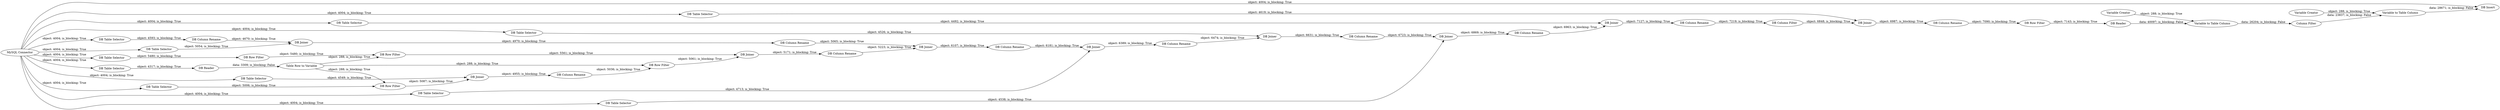 digraph {
	"5702674833313560717_87" [label="DB Column Rename"]
	"5702674833313560717_63" [label="DB Joiner"]
	"5702674833313560717_62" [label="DB Table Selector"]
	"5702674833313560717_75" [label="DB Column Rename"]
	"5702674833313560717_32" [label="DB Table Selector"]
	"5702674833313560717_64" [label="DB Joiner"]
	"5702674833313560717_45" [label="DB Table Selector"]
	"5702674833313560717_142" [label="Variable Creator"]
	"5702674833313560717_81" [label="DB Insert"]
	"5702674833313560717_79" [label="DB Column Rename"]
	"5702674833313560717_133" [label="Table Row to Variable"]
	"5702674833313560717_70" [label="DB Joiner"]
	"5702674833313560717_80" [label="DB Reader"]
	"5702674833313560717_33" [label="DB Table Selector"]
	"5702674833313560717_36" [label="DB Table Selector"]
	"5702674833313560717_88" [label="DB Row Filter"]
	"5702674833313560717_35" [label="DB Table Selector"]
	"5702674833313560717_73" [label="DB Column Rename"]
	"5702674833313560717_77" [label="DB Column Rename"]
	"5702674833313560717_83" [label="DB Joiner"]
	"5702674833313560717_139" [label="DB Row Filter"]
	"5702674833313560717_89" [label="Variable Creator"]
	"5702674833313560717_144" [label="Column Filter"]
	"5702674833313560717_68" [label="DB Column Rename"]
	"5702674833313560717_59" [label="DB Row Filter"]
	"5702674833313560717_61" [label="DB Joiner"]
	"5702674833313560717_65" [label="DB Column Rename"]
	"5702674833313560717_37" [label="DB Table Selector"]
	"5702674833313560717_131" [label="DB Table Selector"]
	"5702674833313560717_86" [label="DB Joiner"]
	"5702674833313560717_78" [label="DB Column Filter"]
	"5702674833313560717_85" [label="DB Table Selector"]
	"5702674833313560717_69" [label="DB Joiner"]
	"5702674833313560717_42" [label="DB Table Selector"]
	"5702674833313560717_82" [label="DB Table Selector"]
	"5702674833313560717_134" [label="DB Reader"]
	"5702674833313560717_74" [label="DB Column Rename"]
	"5702674833313560717_71" [label="MySQL Connector"]
	"5702674833313560717_137" [label="DB Row Filter"]
	"5702674833313560717_90" [label="Variable to Table Column"]
	"5702674833313560717_138" [label="DB Row Filter"]
	"5702674833313560717_76" [label="DB Joiner"]
	"5702674833313560717_31" [label="DB Joiner"]
	"5702674833313560717_67" [label="DB Column Rename"]
	"5702674833313560717_66" [label="DB Column Rename"]
	"5702674833313560717_143" [label="Variable to Table Column"]
	"5702674833313560717_71" -> "5702674833313560717_33" [label="object: 4004; is_blocking: True"]
	"5702674833313560717_71" -> "5702674833313560717_85" [label="object: 4004; is_blocking: True"]
	"5702674833313560717_33" -> "5702674833313560717_139" [label="object: 5006; is_blocking: True"]
	"5702674833313560717_37" -> "5702674833313560717_70" [label="object: 4538; is_blocking: True"]
	"5702674833313560717_69" -> "5702674833313560717_73" [label="object: 6631; is_blocking: True"]
	"5702674833313560717_83" -> "5702674833313560717_79" [label="object: 6987; is_blocking: True"]
	"5702674833313560717_85" -> "5702674833313560717_86" [label="object: 4549; is_blocking: True"]
	"5702674833313560717_71" -> "5702674833313560717_42" [label="object: 4004; is_blocking: True"]
	"5702674833313560717_79" -> "5702674833313560717_88" [label="object: 7090; is_blocking: True"]
	"5702674833313560717_73" -> "5702674833313560717_70" [label="object: 6723; is_blocking: True"]
	"5702674833313560717_82" -> "5702674833313560717_83" [label="object: 4619; is_blocking: True"]
	"5702674833313560717_133" -> "5702674833313560717_138" [label="object: 288; is_blocking: True"]
	"5702674833313560717_59" -> "5702674833313560717_137" [label="object: 5480; is_blocking: True"]
	"5702674833313560717_139" -> "5702674833313560717_86" [label="object: 5087; is_blocking: True"]
	"5702674833313560717_71" -> "5702674833313560717_82" [label="object: 4004; is_blocking: True"]
	"5702674833313560717_71" -> "5702674833313560717_36" [label="object: 4004; is_blocking: True"]
	"5702674833313560717_90" -> "5702674833313560717_144" [label="data: 26204; is_blocking: False"]
	"5702674833313560717_134" -> "5702674833313560717_133" [label="data: 3309; is_blocking: False"]
	"5702674833313560717_42" -> "5702674833313560717_63" [label="object: 5054; is_blocking: True"]
	"5702674833313560717_35" -> "5702674833313560717_69" [label="object: 4526; is_blocking: True"]
	"5702674833313560717_65" -> "5702674833313560717_61" [label="object: 5223; is_blocking: True"]
	"5702674833313560717_131" -> "5702674833313560717_134" [label="object: 4317; is_blocking: True"]
	"5702674833313560717_75" -> "5702674833313560717_76" [label="object: 6963; is_blocking: True"]
	"5702674833313560717_36" -> "5702674833313560717_64" [label="object: 4713; is_blocking: True"]
	"5702674833313560717_68" -> "5702674833313560717_69" [label="object: 6474; is_blocking: True"]
	"5702674833313560717_61" -> "5702674833313560717_67" [label="object: 6107; is_blocking: True"]
	"5702674833313560717_133" -> "5702674833313560717_139" [label="object: 288; is_blocking: True"]
	"5702674833313560717_143" -> "5702674833313560717_81" [label="data: 28671; is_blocking: False"]
	"5702674833313560717_133" -> "5702674833313560717_137" [label="object: 288; is_blocking: True"]
	"5702674833313560717_74" -> "5702674833313560717_63" [label="object: 4670; is_blocking: True"]
	"5702674833313560717_71" -> "5702674833313560717_62" [label="object: 4004; is_blocking: True"]
	"5702674833313560717_138" -> "5702674833313560717_31" [label="object: 5061; is_blocking: True"]
	"5702674833313560717_89" -> "5702674833313560717_90" [label="object: 288; is_blocking: True"]
	"5702674833313560717_71" -> "5702674833313560717_45" [label="object: 4004; is_blocking: True"]
	"5702674833313560717_67" -> "5702674833313560717_64" [label="object: 6181; is_blocking: True"]
	"5702674833313560717_32" -> "5702674833313560717_59" [label="object: 5480; is_blocking: True"]
	"5702674833313560717_144" -> "5702674833313560717_143" [label="data: 23837; is_blocking: False"]
	"5702674833313560717_31" -> "5702674833313560717_65" [label="object: 5171; is_blocking: True"]
	"5702674833313560717_63" -> "5702674833313560717_66" [label="object: 4970; is_blocking: True"]
	"5702674833313560717_137" -> "5702674833313560717_31" [label="object: 5561; is_blocking: True"]
	"5702674833313560717_64" -> "5702674833313560717_68" [label="object: 6389; is_blocking: True"]
	"5702674833313560717_77" -> "5702674833313560717_78" [label="object: 7219; is_blocking: True"]
	"5702674833313560717_66" -> "5702674833313560717_61" [label="object: 5065; is_blocking: True"]
	"5702674833313560717_70" -> "5702674833313560717_75" [label="object: 6869; is_blocking: True"]
	"5702674833313560717_45" -> "5702674833313560717_76" [label="object: 4492; is_blocking: True"]
	"5702674833313560717_71" -> "5702674833313560717_37" [label="object: 4004; is_blocking: True"]
	"5702674833313560717_71" -> "5702674833313560717_81" [label="object: 4004; is_blocking: True"]
	"5702674833313560717_142" -> "5702674833313560717_143" [label="object: 288; is_blocking: True"]
	"5702674833313560717_71" -> "5702674833313560717_32" [label="object: 4004; is_blocking: True"]
	"5702674833313560717_76" -> "5702674833313560717_77" [label="object: 7127; is_blocking: True"]
	"5702674833313560717_78" -> "5702674833313560717_83" [label="object: 6848; is_blocking: True"]
	"5702674833313560717_86" -> "5702674833313560717_87" [label="object: 4955; is_blocking: True"]
	"5702674833313560717_71" -> "5702674833313560717_131" [label="object: 4004; is_blocking: True"]
	"5702674833313560717_87" -> "5702674833313560717_138" [label="object: 5036; is_blocking: True"]
	"5702674833313560717_71" -> "5702674833313560717_35" [label="object: 4004; is_blocking: True"]
	"5702674833313560717_80" -> "5702674833313560717_90" [label="data: 40097; is_blocking: False"]
	"5702674833313560717_62" -> "5702674833313560717_74" [label="object: 4593; is_blocking: True"]
	"5702674833313560717_88" -> "5702674833313560717_80" [label="object: 7143; is_blocking: True"]
	rankdir=LR
}
